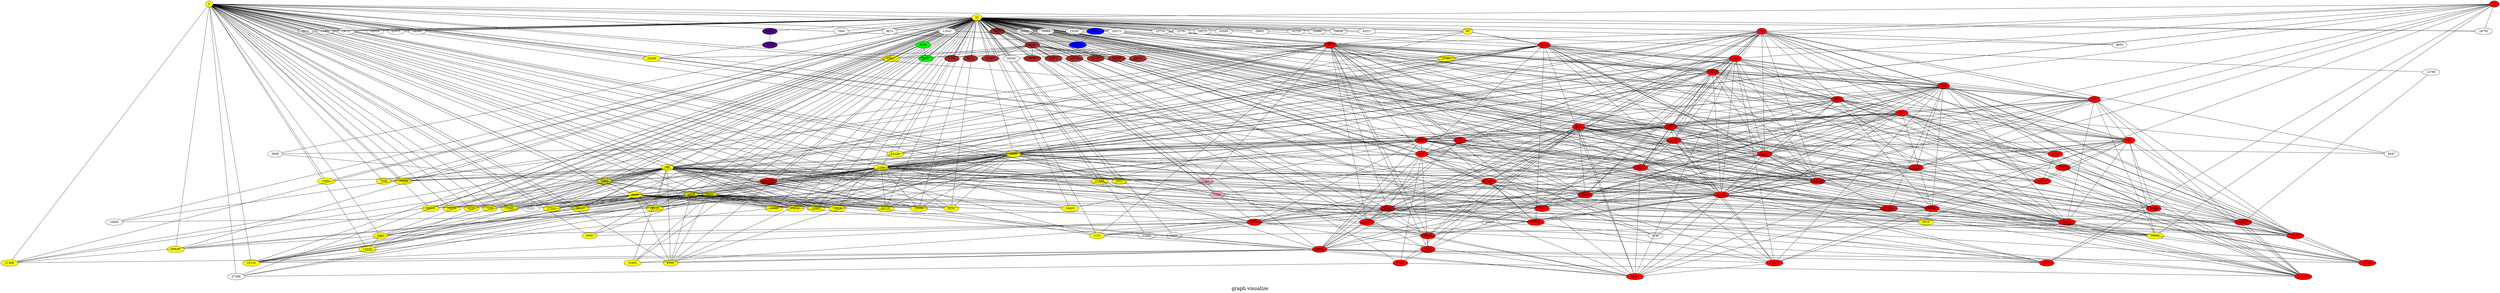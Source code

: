 /*****
graph visualize
*****/

graph G {
  graph [splines=false overlap=false]
  node  [shape=ellipse, width=0.3, height=0.3]
  6 [style=filled, fillcolor="yellow"];
  36 [style=filled, fillcolor="yellow"];
  40 [style=filled, fillcolor="yellow"];
  407 [style=filled, fillcolor="red"];
  543 [style=filled, fillcolor="red"];
  796 [style=filled, fillcolor="yellow"];
  1029 [style=filled, fillcolor="yellow"];
  1104 [style=filled, fillcolor="yellow"];
  1213 [style=filled, fillcolor="red"];
  2494 [style=filled, fillcolor="yellow"];
  2603 [style=filled, fillcolor="yellow"];
  2608 [style=filled, fillcolor="yellow"];
  2618 [style=filled, fillcolor="yellow"];
  2661 [style=filled, fillcolor="yellow"];
  2760 [style=filled, fillcolor="red"];
  3082 [style=filled, fillcolor="yellow"];
  3121 [style=filled, fillcolor="yellow"];
  4909 [style=filled, fillcolor="yellow"];
  5816 [style=filled, fillcolor="yellow"];
  6546 [style=filled, fillcolor="yellow"];
  7296 [style=filled, fillcolor="yellow"];
  7608 [style=filled, fillcolor="yellow"];
  8223 [style=filled, fillcolor="yellow"];
  8253 [style=filled, fillcolor="yellow"];
  8910 [style=filled, fillcolor="white"];
  9726 [style=filled, fillcolor="red"];
  11382 [style=filled, fillcolor="white"];
  13065 [style=filled, fillcolor="yellow"];
  13399 [style=filled, fillcolor="red"];
  14126 [style=filled, fillcolor="yellow"];
  14222 [style=filled, fillcolor="yellow"];
  14550 [style=filled, fillcolor="yellow"];
  15601 [style=filled, fillcolor="yellow"];
  18133 [style=filled, fillcolor="yellow"];
  18495 [style=filled, fillcolor="yellow"];
  18581 [style=filled, fillcolor="red"];
  19252 [style=filled, fillcolor="yellow"];
  19616 [style=filled, fillcolor="yellow"];
  19627 [style=filled, fillcolor="yellow"];
  19727 [style=filled, fillcolor="white"];
  20116 [style=filled, fillcolor="yellow"];
  20428 [style=filled, fillcolor="yellow"];
  20518 [style=filled, fillcolor="white"];
  21071 [style=filled, fillcolor="white"];
  21268 [style=filled, fillcolor="yellow"];
  22936 [style=filled, fillcolor="yellow"];
  22965 [style=filled, fillcolor="yellow"];
  26157 [style=filled, fillcolor="yellow"];
  26816 [style=filled, fillcolor="yellow"];
  26855 [style=filled, fillcolor="yellow"];
  27022 [style=filled, fillcolor="yellow"];
  27268 [style=filled, fillcolor="white"];
  27401 [style=filled, fillcolor="yellow"];
  28409 [style=filled, fillcolor="yellow"];
  28569 [style=filled, fillcolor="white"];
  28620 [style=filled, fillcolor="yellow"];
  29180 [style=filled, fillcolor="yellow"];
  29792 [style=filled, fillcolor="white"];
  31 [style=filled, fillcolor="red"];
  38 [style=filled, fillcolor="red"];
  278 [style=filled, fillcolor="red"];
  440 [style=filled, fillcolor="red"];
  626 [style=filled, fillcolor="red"];
  1162 [style=filled, fillcolor="red"];
  1218 [style=filled, fillcolor="red"];
  1228 [style=filled, fillcolor="red"];
  12975 [style=filled, fillcolor="red"];
  460 [style=filled, fillcolor="red"];
  491 [style=filled, fillcolor="red"];
  500 [style=filled, fillcolor="red"];
  504 [style=filled, fillcolor="red"];
  512 [style=filled, fillcolor="red"];
  531 [style=filled, fillcolor="red"];
  539 [style=filled, fillcolor="red"];
  541 [style=filled, fillcolor="red"];
  822 [style=filled, fillcolor="red"];
  1046 [style=filled, fillcolor="red"];
  1054 [style=filled, fillcolor="red"];
  1215 [style=filled, fillcolor="red"];
  1281 [style=filled, fillcolor="red"];
  1641 [style=filled, fillcolor="red"];
  1882 [style=filled, fillcolor="red"];
  2082 [style=filled, fillcolor="indigo"];
  2127 [style=filled, fillcolor="indigo"];
  3153 [style=filled, fillcolor="white"];
  3186 [style=filled, fillcolor="white"];
  5418 [style=filled, fillcolor="red"];
  5518 [style=filled, fillcolor="red"];
  5630 [style=filled, fillcolor="red"];
  5848 [style=filled, fillcolor="white"];
  5864 [style=filled, fillcolor="red"];
  5947 [style=filled, fillcolor="brown"];
  6046 [style=filled, fillcolor="brown"];
  7152 [style=filled, fillcolor="red"];
  7155 [style=filled, fillcolor="red"];
  7356 [style=filled, fillcolor="red"];
  7741 [style=filled, fillcolor="pink"];
  7762 [style=filled, fillcolor="pink"];
  7940 [style=filled, fillcolor="white"];
  8447 [style=filled, fillcolor="white"];
  8508 [style=filled, fillcolor="green"];
  8547 [style=filled, fillcolor="green"];
  8850 [style=filled, fillcolor="white"];
  9376 [style=filled, fillcolor="brown"];
  9472 [style=filled, fillcolor="brown"];
  9673 [style=filled, fillcolor="white"];
  9698 [style=filled, fillcolor="red"];
  11321 [style=filled, fillcolor="white"];
  11480 [style=filled, fillcolor="yellow"];
  11519 [style=filled, fillcolor="red"];
  12027 [style=filled, fillcolor="brown"];
  12541 [style=filled, fillcolor="white"];
  12790 [style=filled, fillcolor="white"];
  12807 [style=filled, fillcolor="red"];
  12868 [style=filled, fillcolor="red"];
  13458 [style=filled, fillcolor="red"];
  14021 [style=filled, fillcolor="red"];
  14795 [style=filled, fillcolor="brown"];
  15672 [style=filled, fillcolor="brown"];
  18599 [style=filled, fillcolor="white"];
  18942 [style=filled, fillcolor="white"];
  19068 [style=filled, fillcolor="yellow"];
  19074 [style=filled, fillcolor="brown"];
  19290 [style=filled, fillcolor="white"];
  19612 [style=filled, fillcolor="red"];
  20073 [style=filled, fillcolor="white"];
  20446 [style=filled, fillcolor="red"];
  23283 [style=filled, fillcolor="white"];
  23645 [style=filled, fillcolor="white"];
  23714 [style=filled, fillcolor="white"];
  23791 [style=filled, fillcolor="white"];
  24275 [style=filled, fillcolor="white"];
  24585 [style=filled, fillcolor="white"];
  25107 [style=filled, fillcolor="brown"];
  27350 [style=filled, fillcolor="white"];
  28267 [style=filled, fillcolor="brown"];
  28641 [style=filled, fillcolor="white"];
  28933 [style=filled, fillcolor="brown"];
  30916 [style=filled, fillcolor="red"];
  31891 [style=filled, fillcolor="yellow"];
  32510 [style=filled, fillcolor="blue"];
  32723 [style=filled, fillcolor="blue"];
  33725 [style=filled, fillcolor="white"];
  33880 [style=filled, fillcolor="white"];
  34409 [style=filled, fillcolor="white"];
  34555 [style=filled, fillcolor="white"];
  42017 [style=filled, fillcolor="white"];
  7125 [style=filled, fillcolor="red"];
  6 -- 36;
  6 -- 40;
  6 -- 407;
  6 -- 543;
  6 -- 796;
  6 -- 1029;
  6 -- 1104;
  6 -- 1213;
  6 -- 2494;
  6 -- 2603;
  6 -- 2608;
  6 -- 2618;
  6 -- 2661;
  6 -- 2760;
  6 -- 3082;
  6 -- 3121;
  6 -- 4909;
  6 -- 5816;
  6 -- 6546;
  6 -- 7296;
  6 -- 7608;
  6 -- 8223;
  6 -- 8253;
  6 -- 8910;
  6 -- 9726;
  6 -- 11382;
  6 -- 13065;
  6 -- 13399;
  6 -- 14126;
  6 -- 14222;
  6 -- 14550;
  6 -- 15601;
  6 -- 18133;
  6 -- 18495;
  6 -- 18581;
  6 -- 19252;
  6 -- 19616;
  6 -- 19627;
  6 -- 19727;
  6 -- 20116;
  6 -- 20428;
  6 -- 20518;
  6 -- 21071;
  6 -- 21268;
  6 -- 22936;
  6 -- 22965;
  6 -- 26157;
  6 -- 26816;
  6 -- 26855;
  6 -- 27022;
  6 -- 27268;
  6 -- 27401;
  6 -- 28409;
  6 -- 28569;
  6 -- 28620;
  6 -- 29180;
  6 -- 29792;
  36 -- 38;
  36 -- 40;
  36 -- 278;
  36 -- 440;
  36 -- 460;
  36 -- 491;
  36 -- 500;
  36 -- 504;
  36 -- 512;
  36 -- 531;
  36 -- 539;
  36 -- 541;
  36 -- 543;
  36 -- 626;
  36 -- 796;
  36 -- 822;
  36 -- 1029;
  36 -- 1046;
  36 -- 1054;
  36 -- 1104;
  36 -- 1162;
  36 -- 1213;
  36 -- 1215;
  36 -- 1218;
  36 -- 1228;
  36 -- 1281;
  36 -- 1641;
  36 -- 1882;
  36 -- 2082;
  36 -- 2127;
  36 -- 2494;
  36 -- 2603;
  36 -- 2608;
  36 -- 2618;
  36 -- 2661;
  36 -- 2760;
  36 -- 3082;
  36 -- 3121;
  36 -- 3153;
  36 -- 3186;
  36 -- 4909;
  36 -- 5418;
  36 -- 5518;
  36 -- 5630;
  36 -- 5816;
  36 -- 5848;
  36 -- 5864;
  36 -- 5947;
  36 -- 6046;
  36 -- 6546;
  36 -- 7152;
  36 -- 7155;
  36 -- 7296;
  36 -- 7356;
  36 -- 7608;
  36 -- 7741;
  36 -- 7762;
  36 -- 7940;
  36 -- 8223;
  36 -- 8253;
  36 -- 8447;
  36 -- 8508;
  36 -- 8547;
  36 -- 8850;
  36 -- 8910;
  36 -- 9376;
  36 -- 9472;
  36 -- 9673;
  36 -- 9698;
  36 -- 9726;
  36 -- 11321;
  36 -- 11382;
  36 -- 11480;
  36 -- 11519;
  36 -- 12027;
  36 -- 12541;
  36 -- 12790;
  36 -- 12807;
  36 -- 12868;
  36 -- 12975;
  36 -- 13065;
  36 -- 13399;
  36 -- 13458;
  36 -- 14021;
  36 -- 14126;
  36 -- 14222;
  36 -- 14550;
  36 -- 14795;
  36 -- 15601;
  36 -- 15672;
  36 -- 18133;
  36 -- 18495;
  36 -- 18581;
  36 -- 18599;
  36 -- 18942;
  36 -- 19068;
  36 -- 19074;
  36 -- 19252;
  36 -- 19290;
  36 -- 19612;
  36 -- 19616;
  36 -- 19627;
  36 -- 19727;
  36 -- 20073;
  36 -- 20116;
  36 -- 20428;
  36 -- 20446;
  36 -- 20518;
  36 -- 21071;
  36 -- 21268;
  36 -- 22936;
  36 -- 22965;
  36 -- 23283;
  36 -- 23645;
  36 -- 23714;
  36 -- 23791;
  36 -- 24275;
  36 -- 24585;
  36 -- 25107;
  36 -- 26157;
  36 -- 26816;
  36 -- 26855;
  36 -- 27022;
  36 -- 27268;
  36 -- 27350;
  36 -- 27401;
  36 -- 28267;
  36 -- 28409;
  36 -- 28569;
  36 -- 28620;
  36 -- 28641;
  36 -- 28933;
  36 -- 29180;
  36 -- 29792;
  36 -- 30916;
  36 -- 31891;
  36 -- 32510;
  36 -- 32723;
  36 -- 33725;
  36 -- 33880;
  36 -- 34409;
  36 -- 34555;
  36 -- 42017;
  40 -- 278;
  40 -- 407;
  40 -- 504;
  40 -- 1104;
  407 -- 440;
  407 -- 460;
  407 -- 491;
  407 -- 504;
  407 -- 539;
  407 -- 822;
  407 -- 1046;
  407 -- 1054;
  407 -- 1162;
  407 -- 1215;
  407 -- 1228;
  407 -- 1641;
  407 -- 1882;
  407 -- 3121;
  407 -- 5418;
  407 -- 5518;
  407 -- 7152;
  407 -- 7741;
  407 -- 12807;
  407 -- 12868;
  407 -- 14126;
  407 -- 18133;
  407 -- 18581;
  407 -- 19627;
  407 -- 21268;
  407 -- 23645;
  407 -- 27022;
  407 -- 29180;
  407 -- 34555;
  543 -- 626;
  543 -- 796;
  543 -- 822;
  543 -- 1029;
  543 -- 1046;
  543 -- 1054;
  543 -- 1104;
  543 -- 1162;
  543 -- 1213;
  543 -- 1215;
  543 -- 1218;
  543 -- 1228;
  543 -- 2760;
  543 -- 13399;
  796 -- 1228;
  796 -- 1641;
  796 -- 2494;
  796 -- 3082;
  796 -- 3121;
  796 -- 5816;
  796 -- 6546;
  796 -- 7296;
  796 -- 7741;
  796 -- 8223;
  796 -- 8253;
  796 -- 11321;
  796 -- 11480;
  796 -- 11519;
  796 -- 12807;
  796 -- 12868;
  796 -- 13065;
  796 -- 13399;
  796 -- 14021;
  796 -- 14222;
  796 -- 14550;
  796 -- 15601;
  796 -- 18495;
  796 -- 19068;
  796 -- 19612;
  796 -- 19616;
  796 -- 20116;
  796 -- 20428;
  796 -- 20446;
  796 -- 21268;
  796 -- 22936;
  796 -- 22965;
  796 -- 26157;
  796 -- 26816;
  796 -- 26855;
  796 -- 27022;
  796 -- 28409;
  796 -- 28620;
  796 -- 31891;
  1029 -- 1104;
  1029 -- 1213;
  1029 -- 1228;
  1029 -- 2494;
  1029 -- 2603;
  1029 -- 2618;
  1029 -- 2661;
  1029 -- 5864;
  1029 -- 6546;
  1029 -- 7125;
  1029 -- 8253;
  1029 -- 9726;
  1029 -- 13065;
  1029 -- 14222;
  1029 -- 18133;
  1029 -- 18581;
  1029 -- 19068;
  1029 -- 19252;
  1029 -- 19616;
  1029 -- 20116;
  1029 -- 22936;
  1029 -- 22965;
  1029 -- 26157;
  1029 -- 27022;
  1029 -- 27268;
  1029 -- 28620;
  1029 -- 30916;
  1104 -- 1213;
  1104 -- 1228;
  1104 -- 2494;
  1104 -- 2603;
  1104 -- 2618;
  1104 -- 3082;
  1104 -- 5816;
  1104 -- 6546;
  1104 -- 7608;
  1104 -- 8253;
  1104 -- 12868;
  1104 -- 13065;
  1104 -- 14021;
  1104 -- 14222;
  1104 -- 18133;
  1104 -- 18581;
  1104 -- 19068;
  1104 -- 19616;
  1104 -- 20116;
  1104 -- 20446;
  1104 -- 22936;
  1104 -- 22965;
  1104 -- 26157;
  1104 -- 27022;
  1104 -- 28620;
  1104 -- 30916;
  1213 -- 1228;
  1213 -- 30916;
  1213 -- 31891;
  2494 -- 2603;
  2494 -- 2608;
  2494 -- 2618;
  2603 -- 3082;
  2603 -- 4909;
  2603 -- 6546;
  2603 -- 8223;
  2603 -- 8253;
  2603 -- 9726;
  2603 -- 14222;
  2603 -- 18133;
  2603 -- 19068;
  2603 -- 19252;
  2603 -- 19616;
  2603 -- 20116;
  2603 -- 22936;
  2603 -- 22965;
  2603 -- 26157;
  2603 -- 27022;
  2603 -- 27268;
  2603 -- 28620;
  2603 -- 31891;
  2608 -- 6546;
  2608 -- 7125;
  2608 -- 8253;
  2608 -- 13065;
  2608 -- 14222;
  2608 -- 14550;
  2608 -- 18133;
  2608 -- 18581;
  2608 -- 19068;
  2608 -- 19616;
  2608 -- 20116;
  2608 -- 22936;
  2608 -- 26157;
  2608 -- 26816;
  2608 -- 27022;
  2608 -- 28620;
  2618 -- 5816;
  2618 -- 6546;
  2618 -- 7296;
  2618 -- 11321;
  2618 -- 14222;
  2618 -- 18495;
  2618 -- 18581;
  2618 -- 19068;
  2618 -- 19616;
  2618 -- 20116;
  2618 -- 22936;
  2618 -- 22965;
  2618 -- 26157;
  2618 -- 26816;
  2618 -- 26855;
  2618 -- 27022;
  2618 -- 28620;
  2760 -- 3082;
  2760 -- 3121;
  2760 -- 3153;
  2760 -- 3186;
  2760 -- 4909;
  3082 -- 14550;
  3082 -- 20428;
  3121 -- 5864;
  5816 -- 19252;
  31 -- 36;
  31 -- 38;
  31 -- 278;
  31 -- 440;
  31 -- 626;
  31 -- 1029;
  31 -- 1104;
  31 -- 1162;
  31 -- 1218;
  31 -- 1228;
  31 -- 9726;
  31 -- 12975;
  31 -- 19252;
  31 -- 29792;
  38 -- 407;
  38 -- 440;
  38 -- 460;
  38 -- 491;
  38 -- 500;
  38 -- 504;
  38 -- 512;
  38 -- 531;
  38 -- 539;
  38 -- 541;
  38 -- 543;
  38 -- 796;
  38 -- 1029;
  38 -- 1054;
  38 -- 1104;
  38 -- 1162;
  38 -- 1213;
  38 -- 1281;
  38 -- 1641;
  38 -- 5418;
  38 -- 8447;
  38 -- 8850;
  38 -- 9698;
  38 -- 11480;
  38 -- 13399;
  38 -- 20446;
  278 -- 440;
  278 -- 460;
  278 -- 491;
  278 -- 500;
  278 -- 543;
  278 -- 796;
  278 -- 822;
  278 -- 1029;
  278 -- 1104;
  278 -- 1162;
  278 -- 1213;
  278 -- 1228;
  278 -- 7608;
  278 -- 12807;
  278 -- 12868;
  278 -- 13458;
  278 -- 14126;
  278 -- 18133;
  278 -- 18581;
  278 -- 19612;
  278 -- 27401;
  278 -- 30916;
  440 -- 460;
  440 -- 491;
  440 -- 500;
  440 -- 504;
  440 -- 512;
  440 -- 531;
  440 -- 541;
  440 -- 543;
  440 -- 626;
  440 -- 796;
  440 -- 822;
  440 -- 1029;
  440 -- 1104;
  440 -- 1162;
  440 -- 1213;
  440 -- 1215;
  440 -- 1228;
  440 -- 5864;
  440 -- 12975;
  440 -- 18581;
  440 -- 30916;
  626 -- 822;
  626 -- 1029;
  626 -- 1213;
  626 -- 1228;
  626 -- 2760;
  626 -- 3186;
  626 -- 5864;
  626 -- 9698;
  626 -- 12807;
  626 -- 13399;
  626 -- 13458;
  626 -- 14021;
  626 -- 14126;
  626 -- 18133;
  626 -- 18495;
  626 -- 20428;
  626 -- 21268;
  1162 -- 1213;
  1162 -- 1215;
  1162 -- 1228;
  1162 -- 1882;
  1162 -- 3121;
  1162 -- 5864;
  1162 -- 14021;
  1162 -- 18581;
  1162 -- 20446;
  1162 -- 30916;
  1218 -- 1228;
  1218 -- 5418;
  1218 -- 11519;
  1228 -- 1641;
  1228 -- 2760;
  1228 -- 3121;
  1228 -- 3186;
  1228 -- 5518;
  1228 -- 5630;
  1228 -- 5864;
  1228 -- 9698;
  1228 -- 9726;
  1228 -- 12868;
  1228 -- 12975;
  1228 -- 13458;
  1228 -- 18133;
  1228 -- 18581;
  1228 -- 19252;
  1228 -- 30916;
  12975 -- 18581;
  460 -- 491;
  460 -- 500;
  460 -- 504;
  460 -- 512;
  460 -- 541;
  460 -- 543;
  460 -- 626;
  460 -- 796;
  460 -- 822;
  460 -- 1054;
  460 -- 1104;
  460 -- 1162;
  460 -- 1213;
  460 -- 1215;
  460 -- 1228;
  460 -- 5418;
  460 -- 7125;
  460 -- 9698;
  460 -- 19612;
  460 -- 30916;
  491 -- 500;
  491 -- 504;
  491 -- 512;
  491 -- 531;
  491 -- 541;
  491 -- 543;
  491 -- 1046;
  491 -- 1104;
  491 -- 1162;
  491 -- 1215;
  491 -- 1218;
  491 -- 1228;
  491 -- 2760;
  491 -- 5418;
  491 -- 5630;
  491 -- 5864;
  491 -- 7125;
  491 -- 12975;
  491 -- 13399;
  491 -- 13458;
  491 -- 14021;
  491 -- 20446;
  491 -- 30916;
  500 -- 512;
  500 -- 541;
  500 -- 543;
  500 -- 1054;
  500 -- 1162;
  500 -- 1228;
  500 -- 5418;
  500 -- 14021;
  500 -- 18581;
  500 -- 19252;
  500 -- 20446;
  500 -- 30916;
  504 -- 512;
  504 -- 541;
  504 -- 543;
  504 -- 1054;
  504 -- 1162;
  504 -- 1215;
  504 -- 1218;
  504 -- 1228;
  504 -- 5630;
  504 -- 7762;
  504 -- 11519;
  504 -- 14021;
  504 -- 20446;
  512 -- 531;
  512 -- 539;
  512 -- 541;
  512 -- 543;
  512 -- 1046;
  512 -- 1054;
  512 -- 1104;
  512 -- 1162;
  512 -- 1215;
  512 -- 1228;
  512 -- 1281;
  512 -- 5418;
  512 -- 5630;
  512 -- 7356;
  512 -- 11519;
  512 -- 12868;
  512 -- 13399;
  512 -- 14021;
  512 -- 18581;
  512 -- 20446;
  512 -- 28409;
  512 -- 30916;
  531 -- 822;
  531 -- 1054;
  531 -- 1228;
  531 -- 1281;
  531 -- 1641;
  531 -- 1882;
  531 -- 5418;
  531 -- 5518;
  531 -- 5630;
  531 -- 7152;
  531 -- 7155;
  531 -- 13399;
  531 -- 14021;
  531 -- 18581;
  531 -- 30916;
  539 -- 1029;
  539 -- 1162;
  539 -- 1215;
  539 -- 1882;
  539 -- 5418;
  539 -- 5848;
  539 -- 5864;
  539 -- 8447;
  539 -- 20446;
  541 -- 796;
  541 -- 1046;
  541 -- 1228;
  541 -- 2760;
  541 -- 5418;
  541 -- 7356;
  541 -- 9698;
  541 -- 11519;
  541 -- 14021;
  541 -- 18581;
  541 -- 19252;
  541 -- 20446;
  541 -- 30916;
  822 -- 1104;
  822 -- 1218;
  822 -- 1228;
  822 -- 1281;
  822 -- 1641;
  822 -- 5864;
  822 -- 7125;
  822 -- 7152;
  822 -- 7155;
  822 -- 30916;
  1046 -- 1641;
  1046 -- 7356;
  1046 -- 11519;
  1046 -- 14021;
  1046 -- 20446;
  1054 -- 1162;
  1054 -- 1213;
  1054 -- 1215;
  1054 -- 1228;
  1054 -- 1281;
  1054 -- 7152;
  1054 -- 12975;
  1215 -- 1228;
  1215 -- 1281;
  1215 -- 2661;
  1215 -- 12975;
  1215 -- 13458;
  1215 -- 18581;
  1215 -- 19612;
  1281 -- 1641;
  1281 -- 1882;
  1281 -- 5418;
  1281 -- 5518;
  1281 -- 5630;
  1281 -- 12868;
  1641 -- 1882;
  1641 -- 2760;
  1641 -- 5518;
  1641 -- 5864;
  1641 -- 12868;
  1641 -- 20446;
  1641 -- 23645;
  1882 -- 5518;
  1882 -- 5864;
  2082 -- 2127;
  5418 -- 5518;
  5518 -- 7152;
  5630 -- 5816;
  5848 -- 5864;
  5864 -- 6546;
  5864 -- 9726;
  5864 -- 12975;
  5864 -- 13399;
  5864 -- 18133;
  5864 -- 21268;
  5864 -- 31891;
  5947 -- 6046;
  6046 -- 8547;
  6046 -- 9376;
  6046 -- 9472;
  6046 -- 12027;
  6046 -- 14021;
  6046 -- 14795;
  6046 -- 15672;
  6046 -- 19074;
  6046 -- 19627;
  6046 -- 20446;
  6046 -- 25107;
  6046 -- 28267;
  6046 -- 28933;
  7152 -- 7155;
  7155 -- 14021;
  7155 -- 27268;
  7356 -- 7762;
  7356 -- 11519;
  7356 -- 14021;
  7741 -- 7762;
  8508 -- 8547;
  9698 -- 9726;
  9698 -- 30916;
  11519 -- 12975;
  12790 -- 12807;
  12807 -- 14021;
  12807 -- 20446;
  12807 -- 27350;
  12868 -- 12975;
  32510 -- 32723;
  7125 -- 12807;
  7125 -- 23283;
  label = "\ngraph visualize\n";  fontsize=24;
}
